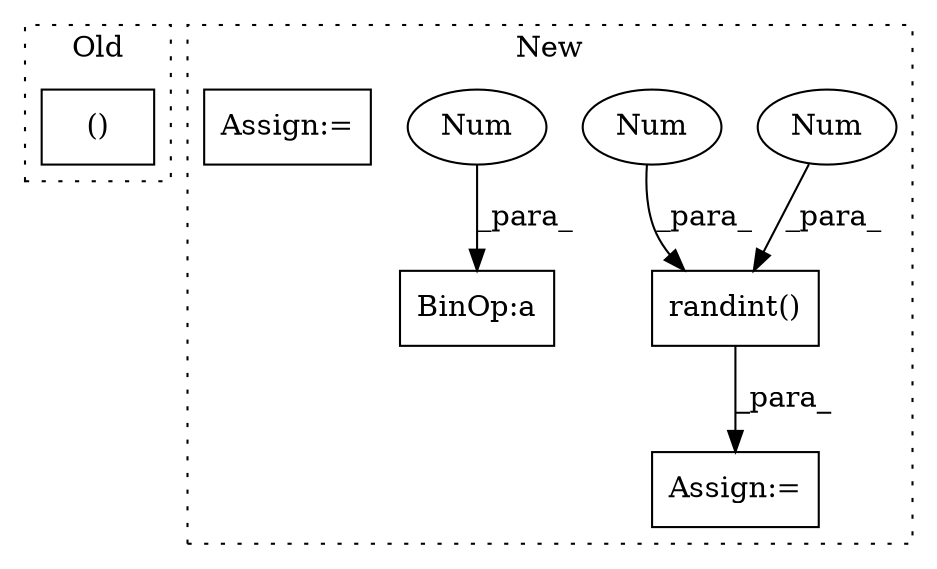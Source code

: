 digraph G {
subgraph cluster0 {
1 [label="()" a="54" s="1524" l="117" shape="box"];
label = "Old";
style="dotted";
}
subgraph cluster1 {
2 [label="randint()" a="75" s="3984,4006" l="18,1" shape="box"];
3 [label="Num" a="76" s="4002" l="1" shape="ellipse"];
4 [label="Assign:=" a="68" s="3981" l="3" shape="box"];
5 [label="Num" a="76" s="4005" l="1" shape="ellipse"];
6 [label="BinOp:a" a="82" s="3768" l="3" shape="box"];
7 [label="Num" a="76" s="3771" l="1" shape="ellipse"];
8 [label="Assign:=" a="68" s="3893" l="3" shape="box"];
label = "New";
style="dotted";
}
2 -> 4 [label="_para_"];
3 -> 2 [label="_para_"];
5 -> 2 [label="_para_"];
7 -> 6 [label="_para_"];
}